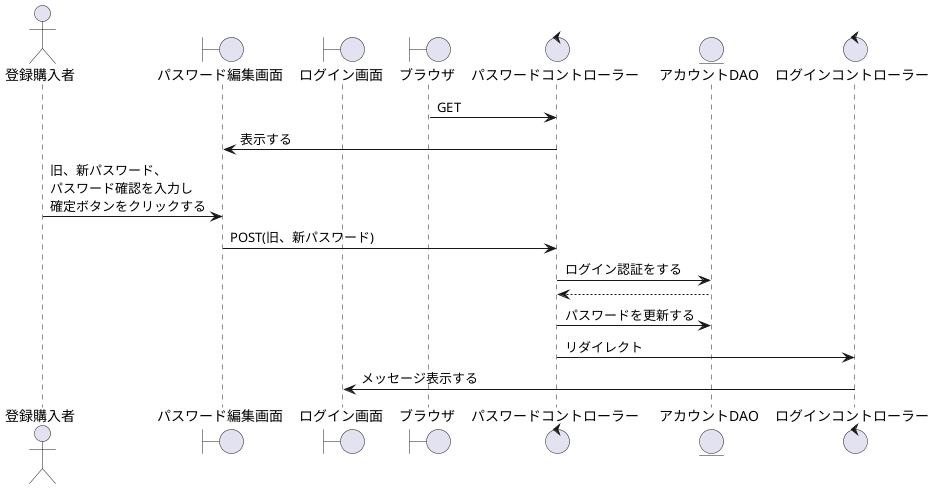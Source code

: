 @startuml パスワード変更

actor    "登録購入者" as account
boundary "パスワード編集画面" as change_password
boundary "ログイン画面" as loguin_d
boundary "ブラウザ" as brz
control  "パスワードコントローラー" as change_password_c
entity   "アカウントDAO" as account_db
control  "ログインコントローラー" as login

'-------------------------------------------------------------------------------------------

brz ->  change_password_c : GET
change_password  <-  change_password_c : 表示する
account -> change_password : 旧、新パスワード、\nパスワード確認を入力し\n確定ボタンをクリックする
change_password -> change_password_c : POST(旧、新パスワード)
change_password_c -> account_db : ログイン認証をする
change_password_c <-- account_db
change_password_c -> account_db : パスワードを更新する
change_password_c -> login : リダイレクト
loguin_d <- login : メッセージ表示する

@enduml
